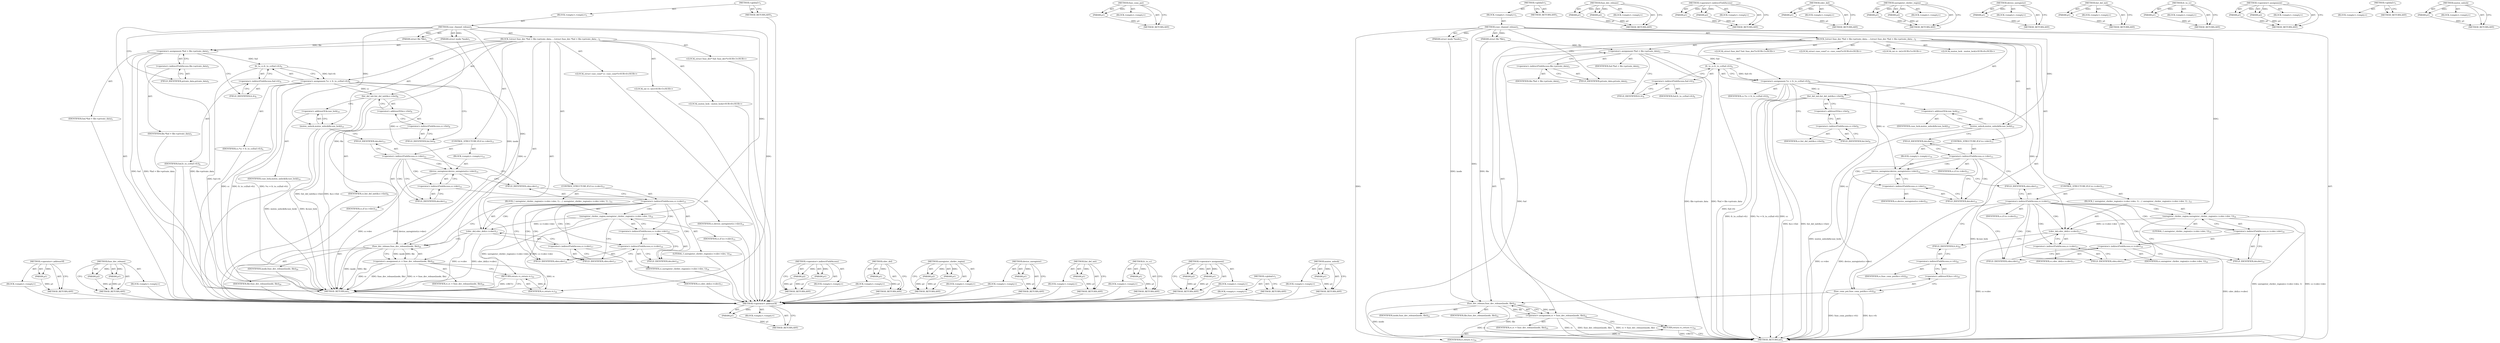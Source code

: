 digraph "mutex_unlock" {
vulnerable_112 [label=<(METHOD,&lt;operator&gt;.addressOf)>];
vulnerable_113 [label=<(PARAM,p1)>];
vulnerable_114 [label=<(BLOCK,&lt;empty&gt;,&lt;empty&gt;)>];
vulnerable_115 [label=<(METHOD_RETURN,ANY)>];
vulnerable_133 [label=<(METHOD,fuse_dev_release)>];
vulnerable_134 [label=<(PARAM,p1)>];
vulnerable_135 [label=<(PARAM,p2)>];
vulnerable_136 [label=<(BLOCK,&lt;empty&gt;,&lt;empty&gt;)>];
vulnerable_137 [label=<(METHOD_RETURN,ANY)>];
vulnerable_6 [label=<(METHOD,&lt;global&gt;)<SUB>1</SUB>>];
vulnerable_7 [label=<(BLOCK,&lt;empty&gt;,&lt;empty&gt;)<SUB>1</SUB>>];
vulnerable_8 [label=<(METHOD,cuse_channel_release)<SUB>1</SUB>>];
vulnerable_9 [label=<(PARAM,struct inode *inode)<SUB>1</SUB>>];
vulnerable_10 [label=<(PARAM,struct file *file)<SUB>1</SUB>>];
vulnerable_11 [label=<(BLOCK,{
	struct fuse_dev *fud = file-&gt;private_data;
	...,{
	struct fuse_dev *fud = file-&gt;private_data;
	...)<SUB>2</SUB>>];
vulnerable_12 [label="<(LOCAL,struct fuse_dev* fud: fuse_dev*)<SUB>3</SUB>>"];
vulnerable_13 [label=<(&lt;operator&gt;.assignment,*fud = file-&gt;private_data)<SUB>3</SUB>>];
vulnerable_14 [label=<(IDENTIFIER,fud,*fud = file-&gt;private_data)<SUB>3</SUB>>];
vulnerable_15 [label=<(&lt;operator&gt;.indirectFieldAccess,file-&gt;private_data)<SUB>3</SUB>>];
vulnerable_16 [label=<(IDENTIFIER,file,*fud = file-&gt;private_data)<SUB>3</SUB>>];
vulnerable_17 [label=<(FIELD_IDENTIFIER,private_data,private_data)<SUB>3</SUB>>];
vulnerable_18 [label="<(LOCAL,struct cuse_conn* cc: cuse_conn*)<SUB>4</SUB>>"];
vulnerable_19 [label=<(&lt;operator&gt;.assignment,*cc = fc_to_cc(fud-&gt;fc))<SUB>4</SUB>>];
vulnerable_20 [label=<(IDENTIFIER,cc,*cc = fc_to_cc(fud-&gt;fc))<SUB>4</SUB>>];
vulnerable_21 [label=<(fc_to_cc,fc_to_cc(fud-&gt;fc))<SUB>4</SUB>>];
vulnerable_22 [label=<(&lt;operator&gt;.indirectFieldAccess,fud-&gt;fc)<SUB>4</SUB>>];
vulnerable_23 [label=<(IDENTIFIER,fud,fc_to_cc(fud-&gt;fc))<SUB>4</SUB>>];
vulnerable_24 [label=<(FIELD_IDENTIFIER,fc,fc)<SUB>4</SUB>>];
vulnerable_25 [label="<(LOCAL,int rc: int)<SUB>5</SUB>>"];
vulnerable_26 [label="<(LOCAL,mutex_lock : mutex_lock)<SUB>8</SUB>>"];
vulnerable_27 [label=<(list_del_init,list_del_init(&amp;cc-&gt;list))<SUB>9</SUB>>];
vulnerable_28 [label=<(&lt;operator&gt;.addressOf,&amp;cc-&gt;list)<SUB>9</SUB>>];
vulnerable_29 [label=<(&lt;operator&gt;.indirectFieldAccess,cc-&gt;list)<SUB>9</SUB>>];
vulnerable_30 [label=<(IDENTIFIER,cc,list_del_init(&amp;cc-&gt;list))<SUB>9</SUB>>];
vulnerable_31 [label=<(FIELD_IDENTIFIER,list,list)<SUB>9</SUB>>];
vulnerable_32 [label=<(mutex_unlock,mutex_unlock(&amp;cuse_lock))<SUB>10</SUB>>];
vulnerable_33 [label=<(&lt;operator&gt;.addressOf,&amp;cuse_lock)<SUB>10</SUB>>];
vulnerable_34 [label=<(IDENTIFIER,cuse_lock,mutex_unlock(&amp;cuse_lock))<SUB>10</SUB>>];
vulnerable_35 [label=<(CONTROL_STRUCTURE,IF,if (cc-&gt;dev))<SUB>13</SUB>>];
vulnerable_36 [label=<(&lt;operator&gt;.indirectFieldAccess,cc-&gt;dev)<SUB>13</SUB>>];
vulnerable_37 [label=<(IDENTIFIER,cc,if (cc-&gt;dev))<SUB>13</SUB>>];
vulnerable_38 [label=<(FIELD_IDENTIFIER,dev,dev)<SUB>13</SUB>>];
vulnerable_39 [label=<(BLOCK,&lt;empty&gt;,&lt;empty&gt;)<SUB>14</SUB>>];
vulnerable_40 [label=<(device_unregister,device_unregister(cc-&gt;dev))<SUB>14</SUB>>];
vulnerable_41 [label=<(&lt;operator&gt;.indirectFieldAccess,cc-&gt;dev)<SUB>14</SUB>>];
vulnerable_42 [label=<(IDENTIFIER,cc,device_unregister(cc-&gt;dev))<SUB>14</SUB>>];
vulnerable_43 [label=<(FIELD_IDENTIFIER,dev,dev)<SUB>14</SUB>>];
vulnerable_44 [label=<(CONTROL_STRUCTURE,IF,if (cc-&gt;cdev))<SUB>15</SUB>>];
vulnerable_45 [label=<(&lt;operator&gt;.indirectFieldAccess,cc-&gt;cdev)<SUB>15</SUB>>];
vulnerable_46 [label=<(IDENTIFIER,cc,if (cc-&gt;cdev))<SUB>15</SUB>>];
vulnerable_47 [label=<(FIELD_IDENTIFIER,cdev,cdev)<SUB>15</SUB>>];
vulnerable_48 [label=<(BLOCK,{
 		unregister_chrdev_region(cc-&gt;cdev-&gt;dev, 1)...,{
 		unregister_chrdev_region(cc-&gt;cdev-&gt;dev, 1)...)<SUB>15</SUB>>];
vulnerable_49 [label=<(unregister_chrdev_region,unregister_chrdev_region(cc-&gt;cdev-&gt;dev, 1))<SUB>16</SUB>>];
vulnerable_50 [label=<(&lt;operator&gt;.indirectFieldAccess,cc-&gt;cdev-&gt;dev)<SUB>16</SUB>>];
vulnerable_51 [label=<(&lt;operator&gt;.indirectFieldAccess,cc-&gt;cdev)<SUB>16</SUB>>];
vulnerable_52 [label=<(IDENTIFIER,cc,unregister_chrdev_region(cc-&gt;cdev-&gt;dev, 1))<SUB>16</SUB>>];
vulnerable_53 [label=<(FIELD_IDENTIFIER,cdev,cdev)<SUB>16</SUB>>];
vulnerable_54 [label=<(FIELD_IDENTIFIER,dev,dev)<SUB>16</SUB>>];
vulnerable_55 [label=<(LITERAL,1,unregister_chrdev_region(cc-&gt;cdev-&gt;dev, 1))<SUB>16</SUB>>];
vulnerable_56 [label=<(cdev_del,cdev_del(cc-&gt;cdev))<SUB>17</SUB>>];
vulnerable_57 [label=<(&lt;operator&gt;.indirectFieldAccess,cc-&gt;cdev)<SUB>17</SUB>>];
vulnerable_58 [label=<(IDENTIFIER,cc,cdev_del(cc-&gt;cdev))<SUB>17</SUB>>];
vulnerable_59 [label=<(FIELD_IDENTIFIER,cdev,cdev)<SUB>17</SUB>>];
vulnerable_60 [label=<(&lt;operator&gt;.assignment,rc = fuse_dev_release(inode, file))<SUB>20</SUB>>];
vulnerable_61 [label=<(IDENTIFIER,rc,rc = fuse_dev_release(inode, file))<SUB>20</SUB>>];
vulnerable_62 [label=<(fuse_dev_release,fuse_dev_release(inode, file))<SUB>20</SUB>>];
vulnerable_63 [label=<(IDENTIFIER,inode,fuse_dev_release(inode, file))<SUB>20</SUB>>];
vulnerable_64 [label=<(IDENTIFIER,file,fuse_dev_release(inode, file))<SUB>20</SUB>>];
vulnerable_65 [label=<(RETURN,return rc;,return rc;)<SUB>22</SUB>>];
vulnerable_66 [label=<(IDENTIFIER,rc,return rc;)<SUB>22</SUB>>];
vulnerable_67 [label=<(METHOD_RETURN,int)<SUB>1</SUB>>];
vulnerable_69 [label=<(METHOD_RETURN,ANY)<SUB>1</SUB>>];
vulnerable_99 [label=<(METHOD,&lt;operator&gt;.indirectFieldAccess)>];
vulnerable_100 [label=<(PARAM,p1)>];
vulnerable_101 [label=<(PARAM,p2)>];
vulnerable_102 [label=<(BLOCK,&lt;empty&gt;,&lt;empty&gt;)>];
vulnerable_103 [label=<(METHOD_RETURN,ANY)>];
vulnerable_129 [label=<(METHOD,cdev_del)>];
vulnerable_130 [label=<(PARAM,p1)>];
vulnerable_131 [label=<(BLOCK,&lt;empty&gt;,&lt;empty&gt;)>];
vulnerable_132 [label=<(METHOD_RETURN,ANY)>];
vulnerable_124 [label=<(METHOD,unregister_chrdev_region)>];
vulnerable_125 [label=<(PARAM,p1)>];
vulnerable_126 [label=<(PARAM,p2)>];
vulnerable_127 [label=<(BLOCK,&lt;empty&gt;,&lt;empty&gt;)>];
vulnerable_128 [label=<(METHOD_RETURN,ANY)>];
vulnerable_120 [label=<(METHOD,device_unregister)>];
vulnerable_121 [label=<(PARAM,p1)>];
vulnerable_122 [label=<(BLOCK,&lt;empty&gt;,&lt;empty&gt;)>];
vulnerable_123 [label=<(METHOD_RETURN,ANY)>];
vulnerable_108 [label=<(METHOD,list_del_init)>];
vulnerable_109 [label=<(PARAM,p1)>];
vulnerable_110 [label=<(BLOCK,&lt;empty&gt;,&lt;empty&gt;)>];
vulnerable_111 [label=<(METHOD_RETURN,ANY)>];
vulnerable_104 [label=<(METHOD,fc_to_cc)>];
vulnerable_105 [label=<(PARAM,p1)>];
vulnerable_106 [label=<(BLOCK,&lt;empty&gt;,&lt;empty&gt;)>];
vulnerable_107 [label=<(METHOD_RETURN,ANY)>];
vulnerable_94 [label=<(METHOD,&lt;operator&gt;.assignment)>];
vulnerable_95 [label=<(PARAM,p1)>];
vulnerable_96 [label=<(PARAM,p2)>];
vulnerable_97 [label=<(BLOCK,&lt;empty&gt;,&lt;empty&gt;)>];
vulnerable_98 [label=<(METHOD_RETURN,ANY)>];
vulnerable_88 [label=<(METHOD,&lt;global&gt;)<SUB>1</SUB>>];
vulnerable_89 [label=<(BLOCK,&lt;empty&gt;,&lt;empty&gt;)>];
vulnerable_90 [label=<(METHOD_RETURN,ANY)>];
vulnerable_116 [label=<(METHOD,mutex_unlock)>];
vulnerable_117 [label=<(PARAM,p1)>];
vulnerable_118 [label=<(BLOCK,&lt;empty&gt;,&lt;empty&gt;)>];
vulnerable_119 [label=<(METHOD_RETURN,ANY)>];
fixed_117 [label=<(METHOD,&lt;operator&gt;.addressOf)>];
fixed_118 [label=<(PARAM,p1)>];
fixed_119 [label=<(BLOCK,&lt;empty&gt;,&lt;empty&gt;)>];
fixed_120 [label=<(METHOD_RETURN,ANY)>];
fixed_138 [label=<(METHOD,fuse_conn_put)>];
fixed_139 [label=<(PARAM,p1)>];
fixed_140 [label=<(BLOCK,&lt;empty&gt;,&lt;empty&gt;)>];
fixed_141 [label=<(METHOD_RETURN,ANY)>];
fixed_6 [label=<(METHOD,&lt;global&gt;)<SUB>1</SUB>>];
fixed_7 [label=<(BLOCK,&lt;empty&gt;,&lt;empty&gt;)<SUB>1</SUB>>];
fixed_8 [label=<(METHOD,cuse_channel_release)<SUB>1</SUB>>];
fixed_9 [label=<(PARAM,struct inode *inode)<SUB>1</SUB>>];
fixed_10 [label=<(PARAM,struct file *file)<SUB>1</SUB>>];
fixed_11 [label=<(BLOCK,{
	struct fuse_dev *fud = file-&gt;private_data;
	...,{
	struct fuse_dev *fud = file-&gt;private_data;
	...)<SUB>2</SUB>>];
fixed_12 [label="<(LOCAL,struct fuse_dev* fud: fuse_dev*)<SUB>3</SUB>>"];
fixed_13 [label=<(&lt;operator&gt;.assignment,*fud = file-&gt;private_data)<SUB>3</SUB>>];
fixed_14 [label=<(IDENTIFIER,fud,*fud = file-&gt;private_data)<SUB>3</SUB>>];
fixed_15 [label=<(&lt;operator&gt;.indirectFieldAccess,file-&gt;private_data)<SUB>3</SUB>>];
fixed_16 [label=<(IDENTIFIER,file,*fud = file-&gt;private_data)<SUB>3</SUB>>];
fixed_17 [label=<(FIELD_IDENTIFIER,private_data,private_data)<SUB>3</SUB>>];
fixed_18 [label="<(LOCAL,struct cuse_conn* cc: cuse_conn*)<SUB>4</SUB>>"];
fixed_19 [label=<(&lt;operator&gt;.assignment,*cc = fc_to_cc(fud-&gt;fc))<SUB>4</SUB>>];
fixed_20 [label=<(IDENTIFIER,cc,*cc = fc_to_cc(fud-&gt;fc))<SUB>4</SUB>>];
fixed_21 [label=<(fc_to_cc,fc_to_cc(fud-&gt;fc))<SUB>4</SUB>>];
fixed_22 [label=<(&lt;operator&gt;.indirectFieldAccess,fud-&gt;fc)<SUB>4</SUB>>];
fixed_23 [label=<(IDENTIFIER,fud,fc_to_cc(fud-&gt;fc))<SUB>4</SUB>>];
fixed_24 [label=<(FIELD_IDENTIFIER,fc,fc)<SUB>4</SUB>>];
fixed_25 [label="<(LOCAL,int rc: int)<SUB>5</SUB>>"];
fixed_26 [label="<(LOCAL,mutex_lock : mutex_lock)<SUB>8</SUB>>"];
fixed_27 [label=<(list_del_init,list_del_init(&amp;cc-&gt;list))<SUB>9</SUB>>];
fixed_28 [label=<(&lt;operator&gt;.addressOf,&amp;cc-&gt;list)<SUB>9</SUB>>];
fixed_29 [label=<(&lt;operator&gt;.indirectFieldAccess,cc-&gt;list)<SUB>9</SUB>>];
fixed_30 [label=<(IDENTIFIER,cc,list_del_init(&amp;cc-&gt;list))<SUB>9</SUB>>];
fixed_31 [label=<(FIELD_IDENTIFIER,list,list)<SUB>9</SUB>>];
fixed_32 [label=<(mutex_unlock,mutex_unlock(&amp;cuse_lock))<SUB>10</SUB>>];
fixed_33 [label=<(&lt;operator&gt;.addressOf,&amp;cuse_lock)<SUB>10</SUB>>];
fixed_34 [label=<(IDENTIFIER,cuse_lock,mutex_unlock(&amp;cuse_lock))<SUB>10</SUB>>];
fixed_35 [label=<(CONTROL_STRUCTURE,IF,if (cc-&gt;dev))<SUB>13</SUB>>];
fixed_36 [label=<(&lt;operator&gt;.indirectFieldAccess,cc-&gt;dev)<SUB>13</SUB>>];
fixed_37 [label=<(IDENTIFIER,cc,if (cc-&gt;dev))<SUB>13</SUB>>];
fixed_38 [label=<(FIELD_IDENTIFIER,dev,dev)<SUB>13</SUB>>];
fixed_39 [label=<(BLOCK,&lt;empty&gt;,&lt;empty&gt;)<SUB>14</SUB>>];
fixed_40 [label=<(device_unregister,device_unregister(cc-&gt;dev))<SUB>14</SUB>>];
fixed_41 [label=<(&lt;operator&gt;.indirectFieldAccess,cc-&gt;dev)<SUB>14</SUB>>];
fixed_42 [label=<(IDENTIFIER,cc,device_unregister(cc-&gt;dev))<SUB>14</SUB>>];
fixed_43 [label=<(FIELD_IDENTIFIER,dev,dev)<SUB>14</SUB>>];
fixed_44 [label=<(CONTROL_STRUCTURE,IF,if (cc-&gt;cdev))<SUB>15</SUB>>];
fixed_45 [label=<(&lt;operator&gt;.indirectFieldAccess,cc-&gt;cdev)<SUB>15</SUB>>];
fixed_46 [label=<(IDENTIFIER,cc,if (cc-&gt;cdev))<SUB>15</SUB>>];
fixed_47 [label=<(FIELD_IDENTIFIER,cdev,cdev)<SUB>15</SUB>>];
fixed_48 [label=<(BLOCK,{
 		unregister_chrdev_region(cc-&gt;cdev-&gt;dev, 1)...,{
 		unregister_chrdev_region(cc-&gt;cdev-&gt;dev, 1)...)<SUB>15</SUB>>];
fixed_49 [label=<(unregister_chrdev_region,unregister_chrdev_region(cc-&gt;cdev-&gt;dev, 1))<SUB>16</SUB>>];
fixed_50 [label=<(&lt;operator&gt;.indirectFieldAccess,cc-&gt;cdev-&gt;dev)<SUB>16</SUB>>];
fixed_51 [label=<(&lt;operator&gt;.indirectFieldAccess,cc-&gt;cdev)<SUB>16</SUB>>];
fixed_52 [label=<(IDENTIFIER,cc,unregister_chrdev_region(cc-&gt;cdev-&gt;dev, 1))<SUB>16</SUB>>];
fixed_53 [label=<(FIELD_IDENTIFIER,cdev,cdev)<SUB>16</SUB>>];
fixed_54 [label=<(FIELD_IDENTIFIER,dev,dev)<SUB>16</SUB>>];
fixed_55 [label=<(LITERAL,1,unregister_chrdev_region(cc-&gt;cdev-&gt;dev, 1))<SUB>16</SUB>>];
fixed_56 [label=<(cdev_del,cdev_del(cc-&gt;cdev))<SUB>17</SUB>>];
fixed_57 [label=<(&lt;operator&gt;.indirectFieldAccess,cc-&gt;cdev)<SUB>17</SUB>>];
fixed_58 [label=<(IDENTIFIER,cc,cdev_del(cc-&gt;cdev))<SUB>17</SUB>>];
fixed_59 [label=<(FIELD_IDENTIFIER,cdev,cdev)<SUB>17</SUB>>];
fixed_60 [label=<(fuse_conn_put,fuse_conn_put(&amp;cc-&gt;fc))<SUB>20</SUB>>];
fixed_61 [label=<(&lt;operator&gt;.addressOf,&amp;cc-&gt;fc)<SUB>20</SUB>>];
fixed_62 [label=<(&lt;operator&gt;.indirectFieldAccess,cc-&gt;fc)<SUB>20</SUB>>];
fixed_63 [label=<(IDENTIFIER,cc,fuse_conn_put(&amp;cc-&gt;fc))<SUB>20</SUB>>];
fixed_64 [label=<(FIELD_IDENTIFIER,fc,fc)<SUB>20</SUB>>];
fixed_65 [label=<(&lt;operator&gt;.assignment,rc = fuse_dev_release(inode, file))<SUB>22</SUB>>];
fixed_66 [label=<(IDENTIFIER,rc,rc = fuse_dev_release(inode, file))<SUB>22</SUB>>];
fixed_67 [label=<(fuse_dev_release,fuse_dev_release(inode, file))<SUB>22</SUB>>];
fixed_68 [label=<(IDENTIFIER,inode,fuse_dev_release(inode, file))<SUB>22</SUB>>];
fixed_69 [label=<(IDENTIFIER,file,fuse_dev_release(inode, file))<SUB>22</SUB>>];
fixed_70 [label=<(RETURN,return rc;,return rc;)<SUB>24</SUB>>];
fixed_71 [label=<(IDENTIFIER,rc,return rc;)<SUB>24</SUB>>];
fixed_72 [label=<(METHOD_RETURN,int)<SUB>1</SUB>>];
fixed_74 [label=<(METHOD_RETURN,ANY)<SUB>1</SUB>>];
fixed_142 [label=<(METHOD,fuse_dev_release)>];
fixed_143 [label=<(PARAM,p1)>];
fixed_144 [label=<(PARAM,p2)>];
fixed_145 [label=<(BLOCK,&lt;empty&gt;,&lt;empty&gt;)>];
fixed_146 [label=<(METHOD_RETURN,ANY)>];
fixed_104 [label=<(METHOD,&lt;operator&gt;.indirectFieldAccess)>];
fixed_105 [label=<(PARAM,p1)>];
fixed_106 [label=<(PARAM,p2)>];
fixed_107 [label=<(BLOCK,&lt;empty&gt;,&lt;empty&gt;)>];
fixed_108 [label=<(METHOD_RETURN,ANY)>];
fixed_134 [label=<(METHOD,cdev_del)>];
fixed_135 [label=<(PARAM,p1)>];
fixed_136 [label=<(BLOCK,&lt;empty&gt;,&lt;empty&gt;)>];
fixed_137 [label=<(METHOD_RETURN,ANY)>];
fixed_129 [label=<(METHOD,unregister_chrdev_region)>];
fixed_130 [label=<(PARAM,p1)>];
fixed_131 [label=<(PARAM,p2)>];
fixed_132 [label=<(BLOCK,&lt;empty&gt;,&lt;empty&gt;)>];
fixed_133 [label=<(METHOD_RETURN,ANY)>];
fixed_125 [label=<(METHOD,device_unregister)>];
fixed_126 [label=<(PARAM,p1)>];
fixed_127 [label=<(BLOCK,&lt;empty&gt;,&lt;empty&gt;)>];
fixed_128 [label=<(METHOD_RETURN,ANY)>];
fixed_113 [label=<(METHOD,list_del_init)>];
fixed_114 [label=<(PARAM,p1)>];
fixed_115 [label=<(BLOCK,&lt;empty&gt;,&lt;empty&gt;)>];
fixed_116 [label=<(METHOD_RETURN,ANY)>];
fixed_109 [label=<(METHOD,fc_to_cc)>];
fixed_110 [label=<(PARAM,p1)>];
fixed_111 [label=<(BLOCK,&lt;empty&gt;,&lt;empty&gt;)>];
fixed_112 [label=<(METHOD_RETURN,ANY)>];
fixed_99 [label=<(METHOD,&lt;operator&gt;.assignment)>];
fixed_100 [label=<(PARAM,p1)>];
fixed_101 [label=<(PARAM,p2)>];
fixed_102 [label=<(BLOCK,&lt;empty&gt;,&lt;empty&gt;)>];
fixed_103 [label=<(METHOD_RETURN,ANY)>];
fixed_93 [label=<(METHOD,&lt;global&gt;)<SUB>1</SUB>>];
fixed_94 [label=<(BLOCK,&lt;empty&gt;,&lt;empty&gt;)>];
fixed_95 [label=<(METHOD_RETURN,ANY)>];
fixed_121 [label=<(METHOD,mutex_unlock)>];
fixed_122 [label=<(PARAM,p1)>];
fixed_123 [label=<(BLOCK,&lt;empty&gt;,&lt;empty&gt;)>];
fixed_124 [label=<(METHOD_RETURN,ANY)>];
vulnerable_112 -> vulnerable_113  [key=0, label="AST: "];
vulnerable_112 -> vulnerable_113  [key=1, label="DDG: "];
vulnerable_112 -> vulnerable_114  [key=0, label="AST: "];
vulnerable_112 -> vulnerable_115  [key=0, label="AST: "];
vulnerable_112 -> vulnerable_115  [key=1, label="CFG: "];
vulnerable_113 -> vulnerable_115  [key=0, label="DDG: p1"];
vulnerable_114 -> fixed_117  [key=0];
vulnerable_115 -> fixed_117  [key=0];
vulnerable_133 -> vulnerable_134  [key=0, label="AST: "];
vulnerable_133 -> vulnerable_134  [key=1, label="DDG: "];
vulnerable_133 -> vulnerable_136  [key=0, label="AST: "];
vulnerable_133 -> vulnerable_135  [key=0, label="AST: "];
vulnerable_133 -> vulnerable_135  [key=1, label="DDG: "];
vulnerable_133 -> vulnerable_137  [key=0, label="AST: "];
vulnerable_133 -> vulnerable_137  [key=1, label="CFG: "];
vulnerable_134 -> vulnerable_137  [key=0, label="DDG: p1"];
vulnerable_135 -> vulnerable_137  [key=0, label="DDG: p2"];
vulnerable_136 -> fixed_117  [key=0];
vulnerable_137 -> fixed_117  [key=0];
vulnerable_6 -> vulnerable_7  [key=0, label="AST: "];
vulnerable_6 -> vulnerable_69  [key=0, label="AST: "];
vulnerable_6 -> vulnerable_69  [key=1, label="CFG: "];
vulnerable_7 -> vulnerable_8  [key=0, label="AST: "];
vulnerable_8 -> vulnerable_9  [key=0, label="AST: "];
vulnerable_8 -> vulnerable_9  [key=1, label="DDG: "];
vulnerable_8 -> vulnerable_10  [key=0, label="AST: "];
vulnerable_8 -> vulnerable_10  [key=1, label="DDG: "];
vulnerable_8 -> vulnerable_11  [key=0, label="AST: "];
vulnerable_8 -> vulnerable_67  [key=0, label="AST: "];
vulnerable_8 -> vulnerable_17  [key=0, label="CFG: "];
vulnerable_8 -> vulnerable_32  [key=0, label="DDG: "];
vulnerable_8 -> vulnerable_66  [key=0, label="DDG: "];
vulnerable_8 -> vulnerable_62  [key=0, label="DDG: "];
vulnerable_8 -> vulnerable_49  [key=0, label="DDG: "];
vulnerable_9 -> vulnerable_62  [key=0, label="DDG: inode"];
vulnerable_10 -> vulnerable_13  [key=0, label="DDG: file"];
vulnerable_10 -> vulnerable_62  [key=0, label="DDG: file"];
vulnerable_11 -> vulnerable_12  [key=0, label="AST: "];
vulnerable_11 -> vulnerable_13  [key=0, label="AST: "];
vulnerable_11 -> vulnerable_18  [key=0, label="AST: "];
vulnerable_11 -> vulnerable_19  [key=0, label="AST: "];
vulnerable_11 -> vulnerable_25  [key=0, label="AST: "];
vulnerable_11 -> vulnerable_26  [key=0, label="AST: "];
vulnerable_11 -> vulnerable_27  [key=0, label="AST: "];
vulnerable_11 -> vulnerable_32  [key=0, label="AST: "];
vulnerable_11 -> vulnerable_35  [key=0, label="AST: "];
vulnerable_11 -> vulnerable_44  [key=0, label="AST: "];
vulnerable_11 -> vulnerable_60  [key=0, label="AST: "];
vulnerable_11 -> vulnerable_65  [key=0, label="AST: "];
vulnerable_12 -> fixed_117  [key=0];
vulnerable_13 -> vulnerable_14  [key=0, label="AST: "];
vulnerable_13 -> vulnerable_15  [key=0, label="AST: "];
vulnerable_13 -> vulnerable_24  [key=0, label="CFG: "];
vulnerable_13 -> vulnerable_67  [key=0, label="DDG: fud"];
vulnerable_13 -> vulnerable_67  [key=1, label="DDG: file-&gt;private_data"];
vulnerable_13 -> vulnerable_67  [key=2, label="DDG: *fud = file-&gt;private_data"];
vulnerable_13 -> vulnerable_21  [key=0, label="DDG: fud"];
vulnerable_14 -> fixed_117  [key=0];
vulnerable_15 -> vulnerable_16  [key=0, label="AST: "];
vulnerable_15 -> vulnerable_17  [key=0, label="AST: "];
vulnerable_15 -> vulnerable_13  [key=0, label="CFG: "];
vulnerable_16 -> fixed_117  [key=0];
vulnerable_17 -> vulnerable_15  [key=0, label="CFG: "];
vulnerable_18 -> fixed_117  [key=0];
vulnerable_19 -> vulnerable_20  [key=0, label="AST: "];
vulnerable_19 -> vulnerable_21  [key=0, label="AST: "];
vulnerable_19 -> vulnerable_31  [key=0, label="CFG: "];
vulnerable_19 -> vulnerable_67  [key=0, label="DDG: cc"];
vulnerable_19 -> vulnerable_67  [key=1, label="DDG: fc_to_cc(fud-&gt;fc)"];
vulnerable_19 -> vulnerable_67  [key=2, label="DDG: *cc = fc_to_cc(fud-&gt;fc)"];
vulnerable_19 -> vulnerable_27  [key=0, label="DDG: cc"];
vulnerable_19 -> vulnerable_40  [key=0, label="DDG: cc"];
vulnerable_19 -> vulnerable_56  [key=0, label="DDG: cc"];
vulnerable_20 -> fixed_117  [key=0];
vulnerable_21 -> vulnerable_22  [key=0, label="AST: "];
vulnerable_21 -> vulnerable_19  [key=0, label="CFG: "];
vulnerable_21 -> vulnerable_19  [key=1, label="DDG: fud-&gt;fc"];
vulnerable_21 -> vulnerable_67  [key=0, label="DDG: fud-&gt;fc"];
vulnerable_22 -> vulnerable_23  [key=0, label="AST: "];
vulnerable_22 -> vulnerable_24  [key=0, label="AST: "];
vulnerable_22 -> vulnerable_21  [key=0, label="CFG: "];
vulnerable_23 -> fixed_117  [key=0];
vulnerable_24 -> vulnerable_22  [key=0, label="CFG: "];
vulnerable_25 -> fixed_117  [key=0];
vulnerable_26 -> fixed_117  [key=0];
vulnerable_27 -> vulnerable_28  [key=0, label="AST: "];
vulnerable_27 -> vulnerable_33  [key=0, label="CFG: "];
vulnerable_27 -> vulnerable_67  [key=0, label="DDG: &amp;cc-&gt;list"];
vulnerable_27 -> vulnerable_67  [key=1, label="DDG: list_del_init(&amp;cc-&gt;list)"];
vulnerable_28 -> vulnerable_29  [key=0, label="AST: "];
vulnerable_28 -> vulnerable_27  [key=0, label="CFG: "];
vulnerable_29 -> vulnerable_30  [key=0, label="AST: "];
vulnerable_29 -> vulnerable_31  [key=0, label="AST: "];
vulnerable_29 -> vulnerable_28  [key=0, label="CFG: "];
vulnerable_30 -> fixed_117  [key=0];
vulnerable_31 -> vulnerable_29  [key=0, label="CFG: "];
vulnerable_32 -> vulnerable_33  [key=0, label="AST: "];
vulnerable_32 -> vulnerable_38  [key=0, label="CFG: "];
vulnerable_32 -> vulnerable_67  [key=0, label="DDG: &amp;cuse_lock"];
vulnerable_32 -> vulnerable_67  [key=1, label="DDG: mutex_unlock(&amp;cuse_lock)"];
vulnerable_33 -> vulnerable_34  [key=0, label="AST: "];
vulnerable_33 -> vulnerable_32  [key=0, label="CFG: "];
vulnerable_34 -> fixed_117  [key=0];
vulnerable_35 -> vulnerable_36  [key=0, label="AST: "];
vulnerable_35 -> vulnerable_39  [key=0, label="AST: "];
vulnerable_36 -> vulnerable_37  [key=0, label="AST: "];
vulnerable_36 -> vulnerable_38  [key=0, label="AST: "];
vulnerable_36 -> vulnerable_43  [key=0, label="CFG: "];
vulnerable_36 -> vulnerable_43  [key=1, label="CDG: "];
vulnerable_36 -> vulnerable_47  [key=0, label="CFG: "];
vulnerable_36 -> vulnerable_40  [key=0, label="CDG: "];
vulnerable_36 -> vulnerable_41  [key=0, label="CDG: "];
vulnerable_37 -> fixed_117  [key=0];
vulnerable_38 -> vulnerable_36  [key=0, label="CFG: "];
vulnerable_39 -> vulnerable_40  [key=0, label="AST: "];
vulnerable_40 -> vulnerable_41  [key=0, label="AST: "];
vulnerable_40 -> vulnerable_47  [key=0, label="CFG: "];
vulnerable_40 -> vulnerable_67  [key=0, label="DDG: cc-&gt;dev"];
vulnerable_40 -> vulnerable_67  [key=1, label="DDG: device_unregister(cc-&gt;dev)"];
vulnerable_41 -> vulnerable_42  [key=0, label="AST: "];
vulnerable_41 -> vulnerable_43  [key=0, label="AST: "];
vulnerable_41 -> vulnerable_40  [key=0, label="CFG: "];
vulnerable_42 -> fixed_117  [key=0];
vulnerable_43 -> vulnerable_41  [key=0, label="CFG: "];
vulnerable_44 -> vulnerable_45  [key=0, label="AST: "];
vulnerable_44 -> vulnerable_48  [key=0, label="AST: "];
vulnerable_45 -> vulnerable_46  [key=0, label="AST: "];
vulnerable_45 -> vulnerable_47  [key=0, label="AST: "];
vulnerable_45 -> vulnerable_53  [key=0, label="CFG: "];
vulnerable_45 -> vulnerable_53  [key=1, label="CDG: "];
vulnerable_45 -> vulnerable_62  [key=0, label="CFG: "];
vulnerable_45 -> vulnerable_49  [key=0, label="CDG: "];
vulnerable_45 -> vulnerable_50  [key=0, label="CDG: "];
vulnerable_45 -> vulnerable_59  [key=0, label="CDG: "];
vulnerable_45 -> vulnerable_51  [key=0, label="CDG: "];
vulnerable_45 -> vulnerable_57  [key=0, label="CDG: "];
vulnerable_45 -> vulnerable_56  [key=0, label="CDG: "];
vulnerable_45 -> vulnerable_54  [key=0, label="CDG: "];
vulnerable_46 -> fixed_117  [key=0];
vulnerable_47 -> vulnerable_45  [key=0, label="CFG: "];
vulnerable_48 -> vulnerable_49  [key=0, label="AST: "];
vulnerable_48 -> vulnerable_56  [key=0, label="AST: "];
vulnerable_49 -> vulnerable_50  [key=0, label="AST: "];
vulnerable_49 -> vulnerable_55  [key=0, label="AST: "];
vulnerable_49 -> vulnerable_59  [key=0, label="CFG: "];
vulnerable_49 -> vulnerable_67  [key=0, label="DDG: cc-&gt;cdev-&gt;dev"];
vulnerable_49 -> vulnerable_67  [key=1, label="DDG: unregister_chrdev_region(cc-&gt;cdev-&gt;dev, 1)"];
vulnerable_49 -> vulnerable_56  [key=0, label="DDG: cc-&gt;cdev-&gt;dev"];
vulnerable_50 -> vulnerable_51  [key=0, label="AST: "];
vulnerable_50 -> vulnerable_54  [key=0, label="AST: "];
vulnerable_50 -> vulnerable_49  [key=0, label="CFG: "];
vulnerable_51 -> vulnerable_52  [key=0, label="AST: "];
vulnerable_51 -> vulnerable_53  [key=0, label="AST: "];
vulnerable_51 -> vulnerable_54  [key=0, label="CFG: "];
vulnerable_52 -> fixed_117  [key=0];
vulnerable_53 -> vulnerable_51  [key=0, label="CFG: "];
vulnerable_54 -> vulnerable_50  [key=0, label="CFG: "];
vulnerable_55 -> fixed_117  [key=0];
vulnerable_56 -> vulnerable_57  [key=0, label="AST: "];
vulnerable_56 -> vulnerable_62  [key=0, label="CFG: "];
vulnerable_56 -> vulnerable_67  [key=0, label="DDG: cc-&gt;cdev"];
vulnerable_56 -> vulnerable_67  [key=1, label="DDG: cdev_del(cc-&gt;cdev)"];
vulnerable_57 -> vulnerable_58  [key=0, label="AST: "];
vulnerable_57 -> vulnerable_59  [key=0, label="AST: "];
vulnerable_57 -> vulnerable_56  [key=0, label="CFG: "];
vulnerable_58 -> fixed_117  [key=0];
vulnerable_59 -> vulnerable_57  [key=0, label="CFG: "];
vulnerable_60 -> vulnerable_61  [key=0, label="AST: "];
vulnerable_60 -> vulnerable_62  [key=0, label="AST: "];
vulnerable_60 -> vulnerable_65  [key=0, label="CFG: "];
vulnerable_60 -> vulnerable_67  [key=0, label="DDG: rc"];
vulnerable_60 -> vulnerable_67  [key=1, label="DDG: fuse_dev_release(inode, file)"];
vulnerable_60 -> vulnerable_67  [key=2, label="DDG: rc = fuse_dev_release(inode, file)"];
vulnerable_60 -> vulnerable_66  [key=0, label="DDG: rc"];
vulnerable_61 -> fixed_117  [key=0];
vulnerable_62 -> vulnerable_63  [key=0, label="AST: "];
vulnerable_62 -> vulnerable_64  [key=0, label="AST: "];
vulnerable_62 -> vulnerable_60  [key=0, label="CFG: "];
vulnerable_62 -> vulnerable_60  [key=1, label="DDG: inode"];
vulnerable_62 -> vulnerable_60  [key=2, label="DDG: file"];
vulnerable_62 -> vulnerable_67  [key=0, label="DDG: inode"];
vulnerable_62 -> vulnerable_67  [key=1, label="DDG: file"];
vulnerable_63 -> fixed_117  [key=0];
vulnerable_64 -> fixed_117  [key=0];
vulnerable_65 -> vulnerable_66  [key=0, label="AST: "];
vulnerable_65 -> vulnerable_67  [key=0, label="CFG: "];
vulnerable_65 -> vulnerable_67  [key=1, label="DDG: &lt;RET&gt;"];
vulnerable_66 -> vulnerable_65  [key=0, label="DDG: rc"];
vulnerable_67 -> fixed_117  [key=0];
vulnerable_69 -> fixed_117  [key=0];
vulnerable_99 -> vulnerable_100  [key=0, label="AST: "];
vulnerable_99 -> vulnerable_100  [key=1, label="DDG: "];
vulnerable_99 -> vulnerable_102  [key=0, label="AST: "];
vulnerable_99 -> vulnerable_101  [key=0, label="AST: "];
vulnerable_99 -> vulnerable_101  [key=1, label="DDG: "];
vulnerable_99 -> vulnerable_103  [key=0, label="AST: "];
vulnerable_99 -> vulnerable_103  [key=1, label="CFG: "];
vulnerable_100 -> vulnerable_103  [key=0, label="DDG: p1"];
vulnerable_101 -> vulnerable_103  [key=0, label="DDG: p2"];
vulnerable_102 -> fixed_117  [key=0];
vulnerable_103 -> fixed_117  [key=0];
vulnerable_129 -> vulnerable_130  [key=0, label="AST: "];
vulnerable_129 -> vulnerable_130  [key=1, label="DDG: "];
vulnerable_129 -> vulnerable_131  [key=0, label="AST: "];
vulnerable_129 -> vulnerable_132  [key=0, label="AST: "];
vulnerable_129 -> vulnerable_132  [key=1, label="CFG: "];
vulnerable_130 -> vulnerable_132  [key=0, label="DDG: p1"];
vulnerable_131 -> fixed_117  [key=0];
vulnerable_132 -> fixed_117  [key=0];
vulnerable_124 -> vulnerable_125  [key=0, label="AST: "];
vulnerable_124 -> vulnerable_125  [key=1, label="DDG: "];
vulnerable_124 -> vulnerable_127  [key=0, label="AST: "];
vulnerable_124 -> vulnerable_126  [key=0, label="AST: "];
vulnerable_124 -> vulnerable_126  [key=1, label="DDG: "];
vulnerable_124 -> vulnerable_128  [key=0, label="AST: "];
vulnerable_124 -> vulnerable_128  [key=1, label="CFG: "];
vulnerable_125 -> vulnerable_128  [key=0, label="DDG: p1"];
vulnerable_126 -> vulnerable_128  [key=0, label="DDG: p2"];
vulnerable_127 -> fixed_117  [key=0];
vulnerable_128 -> fixed_117  [key=0];
vulnerable_120 -> vulnerable_121  [key=0, label="AST: "];
vulnerable_120 -> vulnerable_121  [key=1, label="DDG: "];
vulnerable_120 -> vulnerable_122  [key=0, label="AST: "];
vulnerable_120 -> vulnerable_123  [key=0, label="AST: "];
vulnerable_120 -> vulnerable_123  [key=1, label="CFG: "];
vulnerable_121 -> vulnerable_123  [key=0, label="DDG: p1"];
vulnerable_122 -> fixed_117  [key=0];
vulnerable_123 -> fixed_117  [key=0];
vulnerable_108 -> vulnerable_109  [key=0, label="AST: "];
vulnerable_108 -> vulnerable_109  [key=1, label="DDG: "];
vulnerable_108 -> vulnerable_110  [key=0, label="AST: "];
vulnerable_108 -> vulnerable_111  [key=0, label="AST: "];
vulnerable_108 -> vulnerable_111  [key=1, label="CFG: "];
vulnerable_109 -> vulnerable_111  [key=0, label="DDG: p1"];
vulnerable_110 -> fixed_117  [key=0];
vulnerable_111 -> fixed_117  [key=0];
vulnerable_104 -> vulnerable_105  [key=0, label="AST: "];
vulnerable_104 -> vulnerable_105  [key=1, label="DDG: "];
vulnerable_104 -> vulnerable_106  [key=0, label="AST: "];
vulnerable_104 -> vulnerable_107  [key=0, label="AST: "];
vulnerable_104 -> vulnerable_107  [key=1, label="CFG: "];
vulnerable_105 -> vulnerable_107  [key=0, label="DDG: p1"];
vulnerable_106 -> fixed_117  [key=0];
vulnerable_107 -> fixed_117  [key=0];
vulnerable_94 -> vulnerable_95  [key=0, label="AST: "];
vulnerable_94 -> vulnerable_95  [key=1, label="DDG: "];
vulnerable_94 -> vulnerable_97  [key=0, label="AST: "];
vulnerable_94 -> vulnerable_96  [key=0, label="AST: "];
vulnerable_94 -> vulnerable_96  [key=1, label="DDG: "];
vulnerable_94 -> vulnerable_98  [key=0, label="AST: "];
vulnerable_94 -> vulnerable_98  [key=1, label="CFG: "];
vulnerable_95 -> vulnerable_98  [key=0, label="DDG: p1"];
vulnerable_96 -> vulnerable_98  [key=0, label="DDG: p2"];
vulnerable_97 -> fixed_117  [key=0];
vulnerable_98 -> fixed_117  [key=0];
vulnerable_88 -> vulnerable_89  [key=0, label="AST: "];
vulnerable_88 -> vulnerable_90  [key=0, label="AST: "];
vulnerable_88 -> vulnerable_90  [key=1, label="CFG: "];
vulnerable_89 -> fixed_117  [key=0];
vulnerable_90 -> fixed_117  [key=0];
vulnerable_116 -> vulnerable_117  [key=0, label="AST: "];
vulnerable_116 -> vulnerable_117  [key=1, label="DDG: "];
vulnerable_116 -> vulnerable_118  [key=0, label="AST: "];
vulnerable_116 -> vulnerable_119  [key=0, label="AST: "];
vulnerable_116 -> vulnerable_119  [key=1, label="CFG: "];
vulnerable_117 -> vulnerable_119  [key=0, label="DDG: p1"];
vulnerable_118 -> fixed_117  [key=0];
vulnerable_119 -> fixed_117  [key=0];
fixed_117 -> fixed_118  [key=0, label="AST: "];
fixed_117 -> fixed_118  [key=1, label="DDG: "];
fixed_117 -> fixed_119  [key=0, label="AST: "];
fixed_117 -> fixed_120  [key=0, label="AST: "];
fixed_117 -> fixed_120  [key=1, label="CFG: "];
fixed_118 -> fixed_120  [key=0, label="DDG: p1"];
fixed_138 -> fixed_139  [key=0, label="AST: "];
fixed_138 -> fixed_139  [key=1, label="DDG: "];
fixed_138 -> fixed_140  [key=0, label="AST: "];
fixed_138 -> fixed_141  [key=0, label="AST: "];
fixed_138 -> fixed_141  [key=1, label="CFG: "];
fixed_139 -> fixed_141  [key=0, label="DDG: p1"];
fixed_6 -> fixed_7  [key=0, label="AST: "];
fixed_6 -> fixed_74  [key=0, label="AST: "];
fixed_6 -> fixed_74  [key=1, label="CFG: "];
fixed_7 -> fixed_8  [key=0, label="AST: "];
fixed_8 -> fixed_9  [key=0, label="AST: "];
fixed_8 -> fixed_9  [key=1, label="DDG: "];
fixed_8 -> fixed_10  [key=0, label="AST: "];
fixed_8 -> fixed_10  [key=1, label="DDG: "];
fixed_8 -> fixed_11  [key=0, label="AST: "];
fixed_8 -> fixed_72  [key=0, label="AST: "];
fixed_8 -> fixed_17  [key=0, label="CFG: "];
fixed_8 -> fixed_32  [key=0, label="DDG: "];
fixed_8 -> fixed_71  [key=0, label="DDG: "];
fixed_8 -> fixed_67  [key=0, label="DDG: "];
fixed_8 -> fixed_49  [key=0, label="DDG: "];
fixed_9 -> fixed_67  [key=0, label="DDG: inode"];
fixed_10 -> fixed_13  [key=0, label="DDG: file"];
fixed_10 -> fixed_67  [key=0, label="DDG: file"];
fixed_11 -> fixed_12  [key=0, label="AST: "];
fixed_11 -> fixed_13  [key=0, label="AST: "];
fixed_11 -> fixed_18  [key=0, label="AST: "];
fixed_11 -> fixed_19  [key=0, label="AST: "];
fixed_11 -> fixed_25  [key=0, label="AST: "];
fixed_11 -> fixed_26  [key=0, label="AST: "];
fixed_11 -> fixed_27  [key=0, label="AST: "];
fixed_11 -> fixed_32  [key=0, label="AST: "];
fixed_11 -> fixed_35  [key=0, label="AST: "];
fixed_11 -> fixed_44  [key=0, label="AST: "];
fixed_11 -> fixed_60  [key=0, label="AST: "];
fixed_11 -> fixed_65  [key=0, label="AST: "];
fixed_11 -> fixed_70  [key=0, label="AST: "];
fixed_13 -> fixed_14  [key=0, label="AST: "];
fixed_13 -> fixed_15  [key=0, label="AST: "];
fixed_13 -> fixed_24  [key=0, label="CFG: "];
fixed_13 -> fixed_72  [key=0, label="DDG: fud"];
fixed_13 -> fixed_72  [key=1, label="DDG: file-&gt;private_data"];
fixed_13 -> fixed_72  [key=2, label="DDG: *fud = file-&gt;private_data"];
fixed_13 -> fixed_21  [key=0, label="DDG: fud"];
fixed_15 -> fixed_16  [key=0, label="AST: "];
fixed_15 -> fixed_17  [key=0, label="AST: "];
fixed_15 -> fixed_13  [key=0, label="CFG: "];
fixed_17 -> fixed_15  [key=0, label="CFG: "];
fixed_19 -> fixed_20  [key=0, label="AST: "];
fixed_19 -> fixed_21  [key=0, label="AST: "];
fixed_19 -> fixed_31  [key=0, label="CFG: "];
fixed_19 -> fixed_72  [key=0, label="DDG: cc"];
fixed_19 -> fixed_72  [key=1, label="DDG: fc_to_cc(fud-&gt;fc)"];
fixed_19 -> fixed_72  [key=2, label="DDG: *cc = fc_to_cc(fud-&gt;fc)"];
fixed_19 -> fixed_27  [key=0, label="DDG: cc"];
fixed_19 -> fixed_60  [key=0, label="DDG: cc"];
fixed_19 -> fixed_40  [key=0, label="DDG: cc"];
fixed_19 -> fixed_56  [key=0, label="DDG: cc"];
fixed_21 -> fixed_22  [key=0, label="AST: "];
fixed_21 -> fixed_19  [key=0, label="CFG: "];
fixed_21 -> fixed_19  [key=1, label="DDG: fud-&gt;fc"];
fixed_21 -> fixed_72  [key=0, label="DDG: fud-&gt;fc"];
fixed_22 -> fixed_23  [key=0, label="AST: "];
fixed_22 -> fixed_24  [key=0, label="AST: "];
fixed_22 -> fixed_21  [key=0, label="CFG: "];
fixed_24 -> fixed_22  [key=0, label="CFG: "];
fixed_27 -> fixed_28  [key=0, label="AST: "];
fixed_27 -> fixed_33  [key=0, label="CFG: "];
fixed_27 -> fixed_72  [key=0, label="DDG: &amp;cc-&gt;list"];
fixed_27 -> fixed_72  [key=1, label="DDG: list_del_init(&amp;cc-&gt;list)"];
fixed_28 -> fixed_29  [key=0, label="AST: "];
fixed_28 -> fixed_27  [key=0, label="CFG: "];
fixed_29 -> fixed_30  [key=0, label="AST: "];
fixed_29 -> fixed_31  [key=0, label="AST: "];
fixed_29 -> fixed_28  [key=0, label="CFG: "];
fixed_31 -> fixed_29  [key=0, label="CFG: "];
fixed_32 -> fixed_33  [key=0, label="AST: "];
fixed_32 -> fixed_38  [key=0, label="CFG: "];
fixed_32 -> fixed_72  [key=0, label="DDG: &amp;cuse_lock"];
fixed_32 -> fixed_72  [key=1, label="DDG: mutex_unlock(&amp;cuse_lock)"];
fixed_33 -> fixed_34  [key=0, label="AST: "];
fixed_33 -> fixed_32  [key=0, label="CFG: "];
fixed_35 -> fixed_36  [key=0, label="AST: "];
fixed_35 -> fixed_39  [key=0, label="AST: "];
fixed_36 -> fixed_37  [key=0, label="AST: "];
fixed_36 -> fixed_38  [key=0, label="AST: "];
fixed_36 -> fixed_43  [key=0, label="CFG: "];
fixed_36 -> fixed_43  [key=1, label="CDG: "];
fixed_36 -> fixed_47  [key=0, label="CFG: "];
fixed_36 -> fixed_40  [key=0, label="CDG: "];
fixed_36 -> fixed_41  [key=0, label="CDG: "];
fixed_38 -> fixed_36  [key=0, label="CFG: "];
fixed_39 -> fixed_40  [key=0, label="AST: "];
fixed_40 -> fixed_41  [key=0, label="AST: "];
fixed_40 -> fixed_47  [key=0, label="CFG: "];
fixed_40 -> fixed_72  [key=0, label="DDG: cc-&gt;dev"];
fixed_40 -> fixed_72  [key=1, label="DDG: device_unregister(cc-&gt;dev)"];
fixed_41 -> fixed_42  [key=0, label="AST: "];
fixed_41 -> fixed_43  [key=0, label="AST: "];
fixed_41 -> fixed_40  [key=0, label="CFG: "];
fixed_43 -> fixed_41  [key=0, label="CFG: "];
fixed_44 -> fixed_45  [key=0, label="AST: "];
fixed_44 -> fixed_48  [key=0, label="AST: "];
fixed_45 -> fixed_46  [key=0, label="AST: "];
fixed_45 -> fixed_47  [key=0, label="AST: "];
fixed_45 -> fixed_53  [key=0, label="CFG: "];
fixed_45 -> fixed_53  [key=1, label="CDG: "];
fixed_45 -> fixed_64  [key=0, label="CFG: "];
fixed_45 -> fixed_49  [key=0, label="CDG: "];
fixed_45 -> fixed_50  [key=0, label="CDG: "];
fixed_45 -> fixed_59  [key=0, label="CDG: "];
fixed_45 -> fixed_51  [key=0, label="CDG: "];
fixed_45 -> fixed_57  [key=0, label="CDG: "];
fixed_45 -> fixed_56  [key=0, label="CDG: "];
fixed_45 -> fixed_54  [key=0, label="CDG: "];
fixed_47 -> fixed_45  [key=0, label="CFG: "];
fixed_48 -> fixed_49  [key=0, label="AST: "];
fixed_48 -> fixed_56  [key=0, label="AST: "];
fixed_49 -> fixed_50  [key=0, label="AST: "];
fixed_49 -> fixed_55  [key=0, label="AST: "];
fixed_49 -> fixed_59  [key=0, label="CFG: "];
fixed_49 -> fixed_72  [key=0, label="DDG: cc-&gt;cdev-&gt;dev"];
fixed_49 -> fixed_72  [key=1, label="DDG: unregister_chrdev_region(cc-&gt;cdev-&gt;dev, 1)"];
fixed_49 -> fixed_56  [key=0, label="DDG: cc-&gt;cdev-&gt;dev"];
fixed_50 -> fixed_51  [key=0, label="AST: "];
fixed_50 -> fixed_54  [key=0, label="AST: "];
fixed_50 -> fixed_49  [key=0, label="CFG: "];
fixed_51 -> fixed_52  [key=0, label="AST: "];
fixed_51 -> fixed_53  [key=0, label="AST: "];
fixed_51 -> fixed_54  [key=0, label="CFG: "];
fixed_53 -> fixed_51  [key=0, label="CFG: "];
fixed_54 -> fixed_50  [key=0, label="CFG: "];
fixed_56 -> fixed_57  [key=0, label="AST: "];
fixed_56 -> fixed_64  [key=0, label="CFG: "];
fixed_56 -> fixed_72  [key=0, label="DDG: cc-&gt;cdev"];
fixed_56 -> fixed_72  [key=1, label="DDG: cdev_del(cc-&gt;cdev)"];
fixed_57 -> fixed_58  [key=0, label="AST: "];
fixed_57 -> fixed_59  [key=0, label="AST: "];
fixed_57 -> fixed_56  [key=0, label="CFG: "];
fixed_59 -> fixed_57  [key=0, label="CFG: "];
fixed_60 -> fixed_61  [key=0, label="AST: "];
fixed_60 -> fixed_67  [key=0, label="CFG: "];
fixed_60 -> fixed_72  [key=0, label="DDG: &amp;cc-&gt;fc"];
fixed_60 -> fixed_72  [key=1, label="DDG: fuse_conn_put(&amp;cc-&gt;fc)"];
fixed_61 -> fixed_62  [key=0, label="AST: "];
fixed_61 -> fixed_60  [key=0, label="CFG: "];
fixed_62 -> fixed_63  [key=0, label="AST: "];
fixed_62 -> fixed_64  [key=0, label="AST: "];
fixed_62 -> fixed_61  [key=0, label="CFG: "];
fixed_64 -> fixed_62  [key=0, label="CFG: "];
fixed_65 -> fixed_66  [key=0, label="AST: "];
fixed_65 -> fixed_67  [key=0, label="AST: "];
fixed_65 -> fixed_70  [key=0, label="CFG: "];
fixed_65 -> fixed_72  [key=0, label="DDG: rc"];
fixed_65 -> fixed_72  [key=1, label="DDG: fuse_dev_release(inode, file)"];
fixed_65 -> fixed_72  [key=2, label="DDG: rc = fuse_dev_release(inode, file)"];
fixed_65 -> fixed_71  [key=0, label="DDG: rc"];
fixed_67 -> fixed_68  [key=0, label="AST: "];
fixed_67 -> fixed_69  [key=0, label="AST: "];
fixed_67 -> fixed_65  [key=0, label="CFG: "];
fixed_67 -> fixed_65  [key=1, label="DDG: inode"];
fixed_67 -> fixed_65  [key=2, label="DDG: file"];
fixed_67 -> fixed_72  [key=0, label="DDG: inode"];
fixed_67 -> fixed_72  [key=1, label="DDG: file"];
fixed_70 -> fixed_71  [key=0, label="AST: "];
fixed_70 -> fixed_72  [key=0, label="CFG: "];
fixed_70 -> fixed_72  [key=1, label="DDG: &lt;RET&gt;"];
fixed_71 -> fixed_70  [key=0, label="DDG: rc"];
fixed_142 -> fixed_143  [key=0, label="AST: "];
fixed_142 -> fixed_143  [key=1, label="DDG: "];
fixed_142 -> fixed_145  [key=0, label="AST: "];
fixed_142 -> fixed_144  [key=0, label="AST: "];
fixed_142 -> fixed_144  [key=1, label="DDG: "];
fixed_142 -> fixed_146  [key=0, label="AST: "];
fixed_142 -> fixed_146  [key=1, label="CFG: "];
fixed_143 -> fixed_146  [key=0, label="DDG: p1"];
fixed_144 -> fixed_146  [key=0, label="DDG: p2"];
fixed_104 -> fixed_105  [key=0, label="AST: "];
fixed_104 -> fixed_105  [key=1, label="DDG: "];
fixed_104 -> fixed_107  [key=0, label="AST: "];
fixed_104 -> fixed_106  [key=0, label="AST: "];
fixed_104 -> fixed_106  [key=1, label="DDG: "];
fixed_104 -> fixed_108  [key=0, label="AST: "];
fixed_104 -> fixed_108  [key=1, label="CFG: "];
fixed_105 -> fixed_108  [key=0, label="DDG: p1"];
fixed_106 -> fixed_108  [key=0, label="DDG: p2"];
fixed_134 -> fixed_135  [key=0, label="AST: "];
fixed_134 -> fixed_135  [key=1, label="DDG: "];
fixed_134 -> fixed_136  [key=0, label="AST: "];
fixed_134 -> fixed_137  [key=0, label="AST: "];
fixed_134 -> fixed_137  [key=1, label="CFG: "];
fixed_135 -> fixed_137  [key=0, label="DDG: p1"];
fixed_129 -> fixed_130  [key=0, label="AST: "];
fixed_129 -> fixed_130  [key=1, label="DDG: "];
fixed_129 -> fixed_132  [key=0, label="AST: "];
fixed_129 -> fixed_131  [key=0, label="AST: "];
fixed_129 -> fixed_131  [key=1, label="DDG: "];
fixed_129 -> fixed_133  [key=0, label="AST: "];
fixed_129 -> fixed_133  [key=1, label="CFG: "];
fixed_130 -> fixed_133  [key=0, label="DDG: p1"];
fixed_131 -> fixed_133  [key=0, label="DDG: p2"];
fixed_125 -> fixed_126  [key=0, label="AST: "];
fixed_125 -> fixed_126  [key=1, label="DDG: "];
fixed_125 -> fixed_127  [key=0, label="AST: "];
fixed_125 -> fixed_128  [key=0, label="AST: "];
fixed_125 -> fixed_128  [key=1, label="CFG: "];
fixed_126 -> fixed_128  [key=0, label="DDG: p1"];
fixed_113 -> fixed_114  [key=0, label="AST: "];
fixed_113 -> fixed_114  [key=1, label="DDG: "];
fixed_113 -> fixed_115  [key=0, label="AST: "];
fixed_113 -> fixed_116  [key=0, label="AST: "];
fixed_113 -> fixed_116  [key=1, label="CFG: "];
fixed_114 -> fixed_116  [key=0, label="DDG: p1"];
fixed_109 -> fixed_110  [key=0, label="AST: "];
fixed_109 -> fixed_110  [key=1, label="DDG: "];
fixed_109 -> fixed_111  [key=0, label="AST: "];
fixed_109 -> fixed_112  [key=0, label="AST: "];
fixed_109 -> fixed_112  [key=1, label="CFG: "];
fixed_110 -> fixed_112  [key=0, label="DDG: p1"];
fixed_99 -> fixed_100  [key=0, label="AST: "];
fixed_99 -> fixed_100  [key=1, label="DDG: "];
fixed_99 -> fixed_102  [key=0, label="AST: "];
fixed_99 -> fixed_101  [key=0, label="AST: "];
fixed_99 -> fixed_101  [key=1, label="DDG: "];
fixed_99 -> fixed_103  [key=0, label="AST: "];
fixed_99 -> fixed_103  [key=1, label="CFG: "];
fixed_100 -> fixed_103  [key=0, label="DDG: p1"];
fixed_101 -> fixed_103  [key=0, label="DDG: p2"];
fixed_93 -> fixed_94  [key=0, label="AST: "];
fixed_93 -> fixed_95  [key=0, label="AST: "];
fixed_93 -> fixed_95  [key=1, label="CFG: "];
fixed_121 -> fixed_122  [key=0, label="AST: "];
fixed_121 -> fixed_122  [key=1, label="DDG: "];
fixed_121 -> fixed_123  [key=0, label="AST: "];
fixed_121 -> fixed_124  [key=0, label="AST: "];
fixed_121 -> fixed_124  [key=1, label="CFG: "];
fixed_122 -> fixed_124  [key=0, label="DDG: p1"];
}
